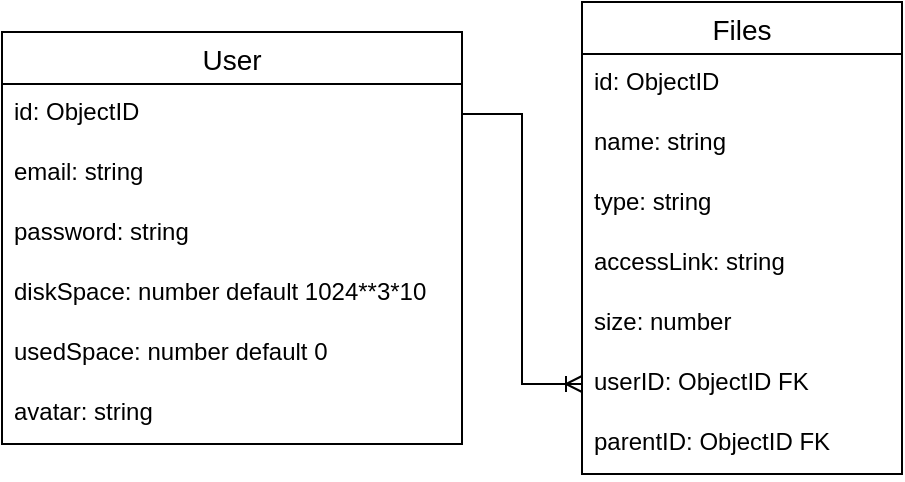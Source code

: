 <mxfile version="19.0.3" type="device"><diagram id="fyp1KQl5vFTFMh9cjDvI" name="Page-1"><mxGraphModel dx="1596" dy="423" grid="1" gridSize="10" guides="1" tooltips="1" connect="1" arrows="1" fold="1" page="1" pageScale="1" pageWidth="827" pageHeight="1169" math="0" shadow="0"><root><mxCell id="0"/><mxCell id="1" parent="0"/><mxCell id="zAcnDXLSAwB00b-wqn_f-1" value="User" style="swimlane;fontStyle=0;childLayout=stackLayout;horizontal=1;startSize=26;horizontalStack=0;resizeParent=1;resizeParentMax=0;resizeLast=0;collapsible=1;marginBottom=0;align=center;fontSize=14;" vertex="1" parent="1"><mxGeometry x="-130" y="190" width="230" height="206" as="geometry"/></mxCell><mxCell id="zAcnDXLSAwB00b-wqn_f-2" value="id: ObjectID" style="text;strokeColor=none;fillColor=none;spacingLeft=4;spacingRight=4;overflow=hidden;rotatable=0;points=[[0,0.5],[1,0.5]];portConstraint=eastwest;fontSize=12;" vertex="1" parent="zAcnDXLSAwB00b-wqn_f-1"><mxGeometry y="26" width="230" height="30" as="geometry"/></mxCell><mxCell id="zAcnDXLSAwB00b-wqn_f-3" value="email: string" style="text;strokeColor=none;fillColor=none;spacingLeft=4;spacingRight=4;overflow=hidden;rotatable=0;points=[[0,0.5],[1,0.5]];portConstraint=eastwest;fontSize=12;" vertex="1" parent="zAcnDXLSAwB00b-wqn_f-1"><mxGeometry y="56" width="230" height="30" as="geometry"/></mxCell><mxCell id="zAcnDXLSAwB00b-wqn_f-4" value="password: string" style="text;strokeColor=none;fillColor=none;spacingLeft=4;spacingRight=4;overflow=hidden;rotatable=0;points=[[0,0.5],[1,0.5]];portConstraint=eastwest;fontSize=12;" vertex="1" parent="zAcnDXLSAwB00b-wqn_f-1"><mxGeometry y="86" width="230" height="30" as="geometry"/></mxCell><mxCell id="zAcnDXLSAwB00b-wqn_f-5" value="diskSpace: number default 1024**3*10" style="text;strokeColor=none;fillColor=none;spacingLeft=4;spacingRight=4;overflow=hidden;rotatable=0;points=[[0,0.5],[1,0.5]];portConstraint=eastwest;fontSize=12;" vertex="1" parent="zAcnDXLSAwB00b-wqn_f-1"><mxGeometry y="116" width="230" height="30" as="geometry"/></mxCell><mxCell id="zAcnDXLSAwB00b-wqn_f-6" value="usedSpace: number default 0" style="text;strokeColor=none;fillColor=none;spacingLeft=4;spacingRight=4;overflow=hidden;rotatable=0;points=[[0,0.5],[1,0.5]];portConstraint=eastwest;fontSize=12;" vertex="1" parent="zAcnDXLSAwB00b-wqn_f-1"><mxGeometry y="146" width="230" height="30" as="geometry"/></mxCell><mxCell id="zAcnDXLSAwB00b-wqn_f-7" value="avatar: string" style="text;strokeColor=none;fillColor=none;spacingLeft=4;spacingRight=4;overflow=hidden;rotatable=0;points=[[0,0.5],[1,0.5]];portConstraint=eastwest;fontSize=12;" vertex="1" parent="zAcnDXLSAwB00b-wqn_f-1"><mxGeometry y="176" width="230" height="30" as="geometry"/></mxCell><mxCell id="zAcnDXLSAwB00b-wqn_f-8" value="Files" style="swimlane;fontStyle=0;childLayout=stackLayout;horizontal=1;startSize=26;horizontalStack=0;resizeParent=1;resizeParentMax=0;resizeLast=0;collapsible=1;marginBottom=0;align=center;fontSize=14;" vertex="1" parent="1"><mxGeometry x="160" y="175" width="160" height="236" as="geometry"/></mxCell><mxCell id="zAcnDXLSAwB00b-wqn_f-9" value="id: ObjectID" style="text;strokeColor=none;fillColor=none;spacingLeft=4;spacingRight=4;overflow=hidden;rotatable=0;points=[[0,0.5],[1,0.5]];portConstraint=eastwest;fontSize=12;" vertex="1" parent="zAcnDXLSAwB00b-wqn_f-8"><mxGeometry y="26" width="160" height="30" as="geometry"/></mxCell><mxCell id="zAcnDXLSAwB00b-wqn_f-10" value="name: string" style="text;strokeColor=none;fillColor=none;spacingLeft=4;spacingRight=4;overflow=hidden;rotatable=0;points=[[0,0.5],[1,0.5]];portConstraint=eastwest;fontSize=12;" vertex="1" parent="zAcnDXLSAwB00b-wqn_f-8"><mxGeometry y="56" width="160" height="30" as="geometry"/></mxCell><mxCell id="zAcnDXLSAwB00b-wqn_f-12" value="type: string" style="text;strokeColor=none;fillColor=none;spacingLeft=4;spacingRight=4;overflow=hidden;rotatable=0;points=[[0,0.5],[1,0.5]];portConstraint=eastwest;fontSize=12;" vertex="1" parent="zAcnDXLSAwB00b-wqn_f-8"><mxGeometry y="86" width="160" height="30" as="geometry"/></mxCell><mxCell id="zAcnDXLSAwB00b-wqn_f-15" value="accessLink: string" style="text;strokeColor=none;fillColor=none;spacingLeft=4;spacingRight=4;overflow=hidden;rotatable=0;points=[[0,0.5],[1,0.5]];portConstraint=eastwest;fontSize=12;" vertex="1" parent="zAcnDXLSAwB00b-wqn_f-8"><mxGeometry y="116" width="160" height="30" as="geometry"/></mxCell><mxCell id="zAcnDXLSAwB00b-wqn_f-13" value="size: number" style="text;strokeColor=none;fillColor=none;spacingLeft=4;spacingRight=4;overflow=hidden;rotatable=0;points=[[0,0.5],[1,0.5]];portConstraint=eastwest;fontSize=12;" vertex="1" parent="zAcnDXLSAwB00b-wqn_f-8"><mxGeometry y="146" width="160" height="30" as="geometry"/></mxCell><mxCell id="zAcnDXLSAwB00b-wqn_f-11" value="userID: ObjectID FK" style="text;strokeColor=none;fillColor=none;spacingLeft=4;spacingRight=4;overflow=hidden;rotatable=0;points=[[0,0.5],[1,0.5]];portConstraint=eastwest;fontSize=12;" vertex="1" parent="zAcnDXLSAwB00b-wqn_f-8"><mxGeometry y="176" width="160" height="30" as="geometry"/></mxCell><mxCell id="zAcnDXLSAwB00b-wqn_f-14" value="parentID: ObjectID FK" style="text;strokeColor=none;fillColor=none;spacingLeft=4;spacingRight=4;overflow=hidden;rotatable=0;points=[[0,0.5],[1,0.5]];portConstraint=eastwest;fontSize=12;" vertex="1" parent="zAcnDXLSAwB00b-wqn_f-8"><mxGeometry y="206" width="160" height="30" as="geometry"/></mxCell><mxCell id="zAcnDXLSAwB00b-wqn_f-16" value="" style="edgeStyle=entityRelationEdgeStyle;fontSize=12;html=1;endArrow=ERoneToMany;rounded=0;exitX=1;exitY=0.5;exitDx=0;exitDy=0;entryX=0;entryY=0.5;entryDx=0;entryDy=0;" edge="1" parent="1" source="zAcnDXLSAwB00b-wqn_f-2" target="zAcnDXLSAwB00b-wqn_f-11"><mxGeometry width="100" height="100" relative="1" as="geometry"><mxPoint x="210" y="320" as="sourcePoint"/><mxPoint x="400" y="190" as="targetPoint"/></mxGeometry></mxCell></root></mxGraphModel></diagram></mxfile>